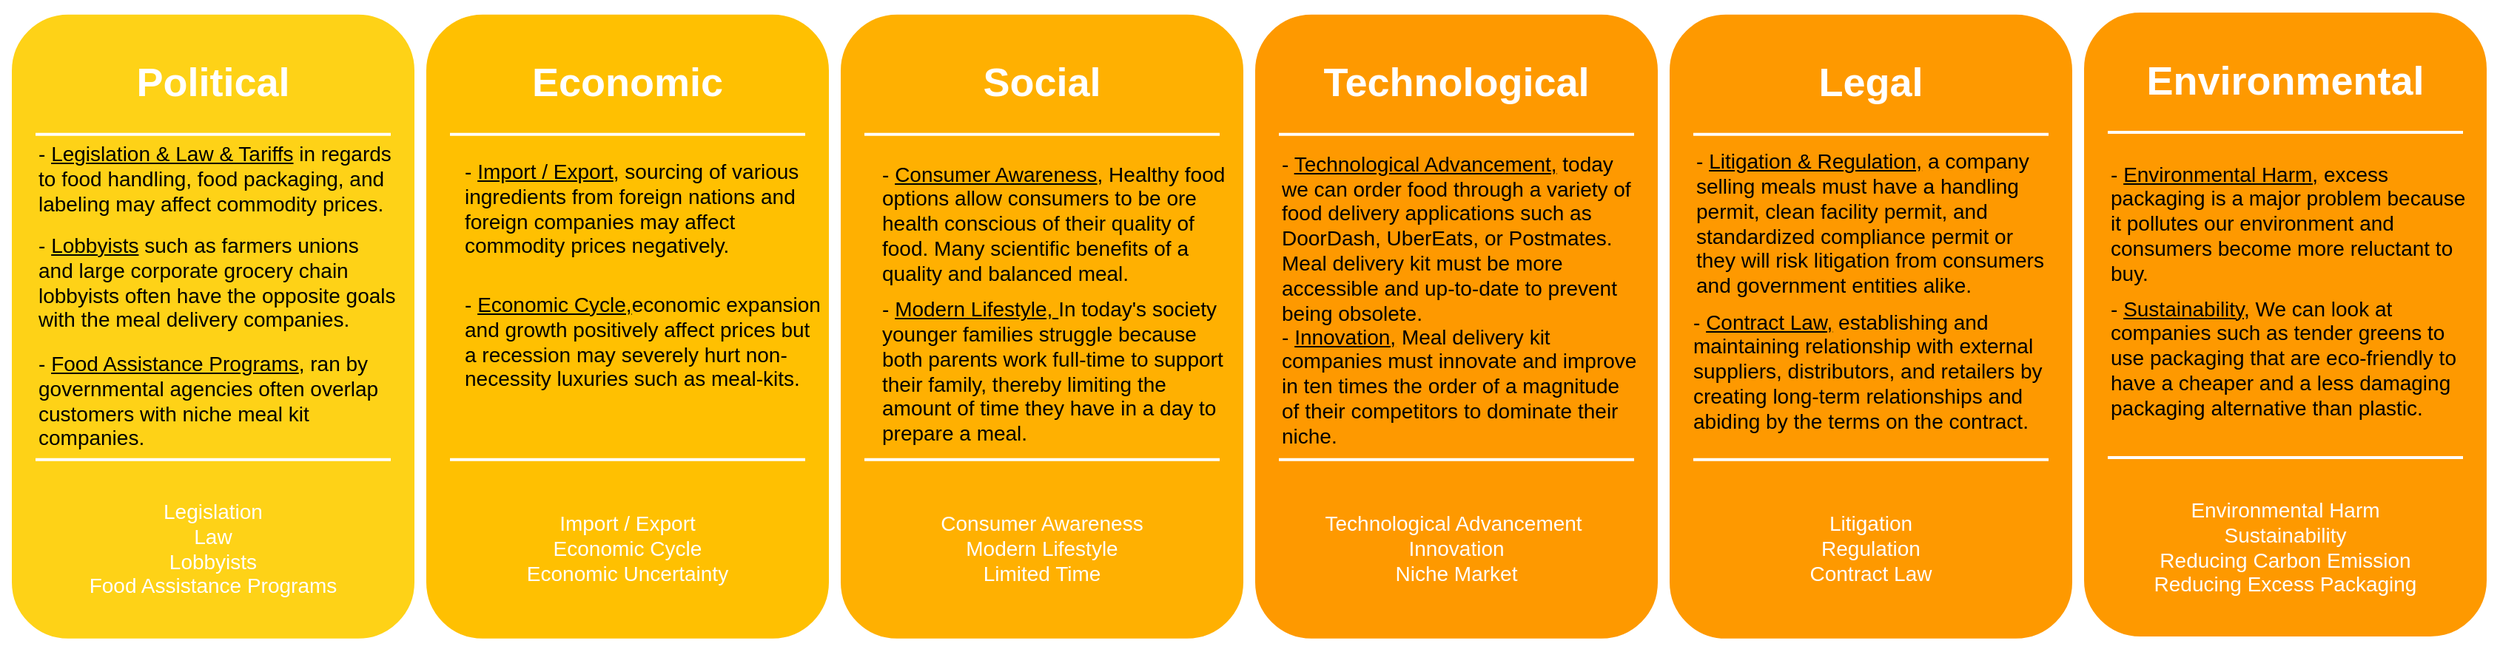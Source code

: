<mxfile version="12.5.5" type="device"><diagram name="Page-1" id="12e1b939-464a-85fe-373e-61e167be1490"><mxGraphModel dx="1449" dy="652" grid="1" gridSize="10" guides="1" tooltips="1" connect="1" arrows="1" fold="1" page="1" pageScale="1.5" pageWidth="1169" pageHeight="826" background="#ffffff" math="0" shadow="0"><root><mxCell id="0"/><mxCell id="1" parent="0"/><mxCell id="60da8b9f42644d3a-2" value="" style="whiteSpace=wrap;html=1;rounded=1;shadow=0;strokeWidth=8;fontSize=20;align=center;fillColor=#FED217;strokeColor=#FFFFFF;" parent="1" vertex="1"><mxGeometry x="60" y="403.91" width="280" height="430" as="geometry"/></mxCell><mxCell id="60da8b9f42644d3a-3" value="Political" style="text;html=1;strokeColor=none;fillColor=none;align=center;verticalAlign=middle;whiteSpace=wrap;rounded=0;shadow=0;fontSize=27;fontColor=#FFFFFF;fontStyle=1" parent="1" vertex="1"><mxGeometry x="60" y="423.91" width="280" height="60" as="geometry"/></mxCell><mxCell id="60da8b9f42644d3a-4" value="Legislation&lt;br&gt;Law&lt;br&gt;Lobbyists&lt;br&gt;Food Assistance Programs" style="text;html=1;strokeColor=none;fillColor=none;align=center;verticalAlign=middle;whiteSpace=wrap;rounded=0;shadow=0;fontSize=14;fontColor=#FFFFFF;" parent="1" vertex="1"><mxGeometry x="60" y="723.91" width="280" height="90" as="geometry"/></mxCell><mxCell id="60da8b9f42644d3a-6" value="" style="line;strokeWidth=2;html=1;rounded=0;shadow=0;fontSize=27;align=center;fillColor=none;strokeColor=#FFFFFF;" parent="1" vertex="1"><mxGeometry x="80" y="483.91" width="240" height="10" as="geometry"/></mxCell><mxCell id="60da8b9f42644d3a-7" value="" style="line;strokeWidth=2;html=1;rounded=0;shadow=0;fontSize=27;align=center;fillColor=none;strokeColor=#FFFFFF;" parent="1" vertex="1"><mxGeometry x="80" y="703.91" width="240" height="10" as="geometry"/></mxCell><mxCell id="60da8b9f42644d3a-17" value="" style="whiteSpace=wrap;html=1;rounded=1;shadow=0;strokeWidth=8;fontSize=20;align=center;fillColor=#FFC001;strokeColor=#FFFFFF;" parent="1" vertex="1"><mxGeometry x="340" y="403.91" width="280" height="430" as="geometry"/></mxCell><mxCell id="60da8b9f42644d3a-18" value="Economic" style="text;html=1;strokeColor=none;fillColor=none;align=center;verticalAlign=middle;whiteSpace=wrap;rounded=0;shadow=0;fontSize=27;fontColor=#FFFFFF;fontStyle=1" parent="1" vertex="1"><mxGeometry x="340" y="423.91" width="280" height="60" as="geometry"/></mxCell><mxCell id="60da8b9f42644d3a-19" value="Import / Export&lt;br&gt;Economic Cycle&lt;br&gt;Economic Uncertainty" style="text;html=1;strokeColor=none;fillColor=none;align=center;verticalAlign=middle;whiteSpace=wrap;rounded=0;shadow=0;fontSize=14;fontColor=#FFFFFF;" parent="1" vertex="1"><mxGeometry x="340" y="723.91" width="280" height="90" as="geometry"/></mxCell><mxCell id="60da8b9f42644d3a-20" value="" style="line;strokeWidth=2;html=1;rounded=0;shadow=0;fontSize=27;align=center;fillColor=none;strokeColor=#FFFFFF;" parent="1" vertex="1"><mxGeometry x="360" y="483.91" width="240" height="10" as="geometry"/></mxCell><mxCell id="60da8b9f42644d3a-21" value="" style="line;strokeWidth=2;html=1;rounded=0;shadow=0;fontSize=27;align=center;fillColor=none;strokeColor=#FFFFFF;" parent="1" vertex="1"><mxGeometry x="360" y="703.91" width="240" height="10" as="geometry"/></mxCell><mxCell id="60da8b9f42644d3a-24" value="" style="whiteSpace=wrap;html=1;rounded=1;shadow=0;strokeWidth=8;fontSize=20;align=center;fillColor=#FFB001;strokeColor=#FFFFFF;" parent="1" vertex="1"><mxGeometry x="620" y="403.91" width="280" height="430" as="geometry"/></mxCell><mxCell id="60da8b9f42644d3a-25" value="Social" style="text;html=1;strokeColor=none;fillColor=none;align=center;verticalAlign=middle;whiteSpace=wrap;rounded=0;shadow=0;fontSize=27;fontColor=#FFFFFF;fontStyle=1" parent="1" vertex="1"><mxGeometry x="620" y="423.91" width="280" height="60" as="geometry"/></mxCell><mxCell id="60da8b9f42644d3a-26" value="Consumer Awareness&lt;br&gt;Modern Lifestyle&lt;br&gt;Limited Time" style="text;html=1;strokeColor=none;fillColor=none;align=center;verticalAlign=middle;whiteSpace=wrap;rounded=0;shadow=0;fontSize=14;fontColor=#FFFFFF;" parent="1" vertex="1"><mxGeometry x="620" y="723.91" width="280" height="90" as="geometry"/></mxCell><mxCell id="60da8b9f42644d3a-27" value="" style="line;strokeWidth=2;html=1;rounded=0;shadow=0;fontSize=27;align=center;fillColor=none;strokeColor=#FFFFFF;" parent="1" vertex="1"><mxGeometry x="640" y="483.91" width="240" height="10" as="geometry"/></mxCell><mxCell id="60da8b9f42644d3a-28" value="" style="line;strokeWidth=2;html=1;rounded=0;shadow=0;fontSize=27;align=center;fillColor=none;strokeColor=#FFFFFF;" parent="1" vertex="1"><mxGeometry x="640" y="703.91" width="240" height="10" as="geometry"/></mxCell><mxCell id="60da8b9f42644d3a-31" value="" style="whiteSpace=wrap;html=1;rounded=1;shadow=0;strokeWidth=8;fontSize=20;align=center;fillColor=#FE9900;strokeColor=#FFFFFF;" parent="1" vertex="1"><mxGeometry x="900" y="403.91" width="280" height="430" as="geometry"/></mxCell><mxCell id="60da8b9f42644d3a-32" value="Technological" style="text;html=1;strokeColor=none;fillColor=none;align=center;verticalAlign=middle;whiteSpace=wrap;rounded=0;shadow=0;fontSize=27;fontColor=#FFFFFF;fontStyle=1" parent="1" vertex="1"><mxGeometry x="900" y="423.91" width="280" height="60" as="geometry"/></mxCell><mxCell id="60da8b9f42644d3a-33" value="Technological Advancement&amp;nbsp;&lt;br&gt;Innovation&lt;br&gt;Niche Market" style="text;html=1;strokeColor=none;fillColor=none;align=center;verticalAlign=middle;whiteSpace=wrap;rounded=0;shadow=0;fontSize=14;fontColor=#FFFFFF;" parent="1" vertex="1"><mxGeometry x="900" y="723.91" width="280" height="90" as="geometry"/></mxCell><mxCell id="60da8b9f42644d3a-34" value="" style="line;strokeWidth=2;html=1;rounded=0;shadow=0;fontSize=27;align=center;fillColor=none;strokeColor=#FFFFFF;" parent="1" vertex="1"><mxGeometry x="920" y="483.91" width="240" height="10" as="geometry"/></mxCell><mxCell id="60da8b9f42644d3a-35" value="" style="line;strokeWidth=2;html=1;rounded=0;shadow=0;fontSize=27;align=center;fillColor=none;strokeColor=#FFFFFF;" parent="1" vertex="1"><mxGeometry x="920" y="703.91" width="240" height="10" as="geometry"/></mxCell><mxCell id="MJMKmPsvb-leVg-0CwQ_-4" value="" style="whiteSpace=wrap;html=1;rounded=1;shadow=0;strokeWidth=8;fontSize=20;align=center;fillColor=#FE9900;strokeColor=#FFFFFF;" parent="1" vertex="1"><mxGeometry x="1180" y="403.91" width="280" height="430" as="geometry"/></mxCell><mxCell id="MJMKmPsvb-leVg-0CwQ_-5" value="Legal" style="text;html=1;strokeColor=none;fillColor=none;align=center;verticalAlign=middle;whiteSpace=wrap;rounded=0;shadow=0;fontSize=27;fontColor=#FFFFFF;fontStyle=1" parent="1" vertex="1"><mxGeometry x="1180" y="423.91" width="280" height="60" as="geometry"/></mxCell><mxCell id="MJMKmPsvb-leVg-0CwQ_-6" value="Litigation&lt;br&gt;Regulation&lt;br&gt;Contract Law" style="text;html=1;strokeColor=none;fillColor=none;align=center;verticalAlign=middle;whiteSpace=wrap;rounded=0;shadow=0;fontSize=14;fontColor=#FFFFFF;" parent="1" vertex="1"><mxGeometry x="1180" y="723.91" width="280" height="90" as="geometry"/></mxCell><mxCell id="MJMKmPsvb-leVg-0CwQ_-7" value="" style="line;strokeWidth=2;html=1;rounded=0;shadow=0;fontSize=27;align=center;fillColor=none;strokeColor=#FFFFFF;" parent="1" vertex="1"><mxGeometry x="1200" y="483.91" width="240" height="10" as="geometry"/></mxCell><mxCell id="MJMKmPsvb-leVg-0CwQ_-8" value="" style="line;strokeWidth=2;html=1;rounded=0;shadow=0;fontSize=27;align=center;fillColor=none;strokeColor=#FFFFFF;" parent="1" vertex="1"><mxGeometry x="1200" y="703.91" width="240" height="10" as="geometry"/></mxCell><mxCell id="MJMKmPsvb-leVg-0CwQ_-11" value="" style="whiteSpace=wrap;html=1;rounded=1;shadow=0;strokeWidth=8;fontSize=20;align=center;fillColor=#FE9900;strokeColor=#FFFFFF;" parent="1" vertex="1"><mxGeometry x="1460" y="402.5" width="280" height="430" as="geometry"/></mxCell><mxCell id="MJMKmPsvb-leVg-0CwQ_-12" value="Environmental" style="text;html=1;strokeColor=none;fillColor=none;align=center;verticalAlign=middle;whiteSpace=wrap;rounded=0;shadow=0;fontSize=27;fontColor=#FFFFFF;fontStyle=1" parent="1" vertex="1"><mxGeometry x="1460" y="422.5" width="280" height="60" as="geometry"/></mxCell><mxCell id="MJMKmPsvb-leVg-0CwQ_-13" value="Environmental Harm&lt;br&gt;Sustainability&lt;br&gt;Reducing Carbon Emission&lt;br&gt;Reducing Excess Packaging" style="text;html=1;strokeColor=none;fillColor=none;align=center;verticalAlign=middle;whiteSpace=wrap;rounded=0;shadow=0;fontSize=14;fontColor=#FFFFFF;" parent="1" vertex="1"><mxGeometry x="1460" y="722.5" width="280" height="90" as="geometry"/></mxCell><mxCell id="MJMKmPsvb-leVg-0CwQ_-14" value="" style="line;strokeWidth=2;html=1;rounded=0;shadow=0;fontSize=27;align=center;fillColor=none;strokeColor=#FFFFFF;" parent="1" vertex="1"><mxGeometry x="1480" y="482.5" width="240" height="10" as="geometry"/></mxCell><mxCell id="MJMKmPsvb-leVg-0CwQ_-15" value="" style="line;strokeWidth=2;html=1;rounded=0;shadow=0;fontSize=27;align=center;fillColor=none;strokeColor=#FFFFFF;" parent="1" vertex="1"><mxGeometry x="1480" y="702.5" width="240" height="10" as="geometry"/></mxCell><mxCell id="MJMKmPsvb-leVg-0CwQ_-22" value="&lt;font style=&quot;font-size: 14px&quot;&gt;- &lt;u&gt;Legislation &amp;amp; Law &amp;amp; Tariffs&lt;/u&gt; in regards to food handling, food packaging, and labeling may affect commodity prices.&amp;nbsp;&lt;/font&gt;" style="text;html=1;strokeColor=none;fillColor=none;align=left;verticalAlign=middle;whiteSpace=wrap;rounded=0;" parent="1" vertex="1"><mxGeometry x="80" y="498.91" width="244" height="40" as="geometry"/></mxCell><mxCell id="MJMKmPsvb-leVg-0CwQ_-24" value="&lt;span style=&quot;font-size: 14px&quot;&gt;- &lt;u&gt;Lobbyists&lt;/u&gt; such as farmers unions and large corporate grocery chain lobbyists often have the opposite goals with the meal delivery companies.&amp;nbsp;&lt;/span&gt;" style="text;html=1;strokeColor=none;fillColor=none;align=left;verticalAlign=middle;whiteSpace=wrap;rounded=0;" parent="1" vertex="1"><mxGeometry x="80" y="568.91" width="244" height="40" as="geometry"/></mxCell><mxCell id="MJMKmPsvb-leVg-0CwQ_-25" value="&lt;span style=&quot;font-size: 14px&quot;&gt;- &lt;u&gt;Food Assistance&amp;nbsp;Programs&lt;/u&gt;, ran by governmental agencies often overlap customers with niche meal kit companies.&amp;nbsp;&lt;/span&gt;" style="text;html=1;strokeColor=none;fillColor=none;align=left;verticalAlign=middle;whiteSpace=wrap;rounded=0;" parent="1" vertex="1"><mxGeometry x="80" y="648.91" width="244" height="40" as="geometry"/></mxCell><mxCell id="MJMKmPsvb-leVg-0CwQ_-28" value="&lt;span style=&quot;font-size: 14px&quot;&gt;- &lt;/span&gt;&lt;u style=&quot;font-size: 14px&quot;&gt;Economic Cycle,&lt;/u&gt;&lt;span style=&quot;font-size: 14px&quot;&gt;economic expansion and growth positively affect prices but a recession may severely&amp;nbsp;hurt non-necessity&amp;nbsp;luxuries such as meal-kits.&lt;/span&gt;" style="text;html=1;strokeColor=none;fillColor=none;align=left;verticalAlign=middle;whiteSpace=wrap;rounded=0;" parent="1" vertex="1"><mxGeometry x="368" y="608.91" width="244" height="40" as="geometry"/></mxCell><mxCell id="MJMKmPsvb-leVg-0CwQ_-29" value="&lt;span style=&quot;font-size: 14px&quot;&gt;- &lt;u&gt;Import / Export&lt;/u&gt;, sourcing of various ingredients from foreign nations and foreign companies may affect commodity prices negatively.&amp;nbsp;&lt;/span&gt;" style="text;html=1;strokeColor=none;fillColor=none;align=left;verticalAlign=middle;whiteSpace=wrap;rounded=0;" parent="1" vertex="1"><mxGeometry x="368" y="518.91" width="244" height="40" as="geometry"/></mxCell><mxCell id="MJMKmPsvb-leVg-0CwQ_-30" value="&lt;span style=&quot;font-size: 14px&quot;&gt;- &lt;u&gt;Modern Lifestyle, &lt;/u&gt;In today's society younger families struggle because both parents work full-time to support their family, thereby limiting the amount of time they have in a day to prepare a meal.&lt;/span&gt;" style="text;html=1;strokeColor=none;fillColor=none;align=left;verticalAlign=middle;whiteSpace=wrap;rounded=0;" parent="1" vertex="1"><mxGeometry x="650" y="628.91" width="244" height="40" as="geometry"/></mxCell><mxCell id="MJMKmPsvb-leVg-0CwQ_-31" value="&lt;span style=&quot;font-size: 14px&quot;&gt;- &lt;u&gt;Consumer Awareness&lt;/u&gt;, Healthy food options allow consumers to be ore health conscious of their quality of food. Many scientific benefits of a quality and balanced meal.&amp;nbsp;&lt;/span&gt;" style="text;html=1;strokeColor=none;fillColor=none;align=left;verticalAlign=middle;whiteSpace=wrap;rounded=0;" parent="1" vertex="1"><mxGeometry x="650" y="528.91" width="244" height="40" as="geometry"/></mxCell><mxCell id="MJMKmPsvb-leVg-0CwQ_-32" value="&lt;span style=&quot;font-size: 14px&quot;&gt;- &lt;u&gt;Technological Advancement,&lt;/u&gt;&amp;nbsp;today we can order food through a variety of food delivery applications such as DoorDash, UberEats, or Postmates. Meal delivery kit must be more accessible and up-to-date to prevent being obsolete.&amp;nbsp;&amp;nbsp;&amp;nbsp;&lt;/span&gt;" style="text;html=1;strokeColor=none;fillColor=none;align=left;verticalAlign=middle;whiteSpace=wrap;rounded=0;" parent="1" vertex="1"><mxGeometry x="920" y="538.91" width="244" height="40" as="geometry"/></mxCell><mxCell id="MJMKmPsvb-leVg-0CwQ_-33" value="&lt;span style=&quot;font-size: 14px&quot;&gt;- &lt;u&gt;Innovation,&lt;/u&gt;&amp;nbsp;Meal delivery kit companies must innovate and improve in ten times the order of a magnitude of their competitors to dominate their&amp;nbsp; niche.&amp;nbsp;&lt;/span&gt;" style="text;html=1;strokeColor=none;fillColor=none;align=left;verticalAlign=middle;whiteSpace=wrap;rounded=0;" parent="1" vertex="1"><mxGeometry x="920" y="638.91" width="244" height="40" as="geometry"/></mxCell><mxCell id="MJMKmPsvb-leVg-0CwQ_-34" value="&lt;span style=&quot;font-size: 14px&quot;&gt;- &lt;u&gt;Litigation &amp;amp; Regulation,&lt;/u&gt;&amp;nbsp;a company selling meals must have a handling permit, clean facility permit, and standardized compliance permit or they will risk litigation from consumers and government entities alike.&amp;nbsp;&amp;nbsp;&amp;nbsp;&lt;/span&gt;" style="text;html=1;strokeColor=none;fillColor=none;align=left;verticalAlign=middle;whiteSpace=wrap;rounded=0;" parent="1" vertex="1"><mxGeometry x="1200" y="528.91" width="244" height="40" as="geometry"/></mxCell><mxCell id="MJMKmPsvb-leVg-0CwQ_-35" value="&lt;span style=&quot;font-size: 14px&quot;&gt;- &lt;u&gt;Contract Law,&lt;/u&gt;&amp;nbsp;establishing and maintaining relationship with external suppliers, distributors, and retailers by creating long-term relationships and abiding by the terms on the contract.&lt;/span&gt;" style="text;html=1;strokeColor=none;fillColor=none;align=left;verticalAlign=middle;whiteSpace=wrap;rounded=0;" parent="1" vertex="1"><mxGeometry x="1198" y="628.91" width="244" height="40" as="geometry"/></mxCell><mxCell id="MJMKmPsvb-leVg-0CwQ_-36" value="&lt;span style=&quot;font-size: 14px&quot;&gt;-&amp;nbsp;&lt;/span&gt;&lt;u&gt;&lt;span style=&quot;font-size: 14px&quot;&gt;Environmental&amp;nbsp;Harm,&lt;/span&gt;&lt;/u&gt;&lt;span style=&quot;font-size: 14px&quot;&gt;&amp;nbsp;excess packaging is a major problem because it pollutes our environment and consumers become more reluctant to buy.&amp;nbsp;&amp;nbsp;&lt;br&gt;&lt;/span&gt;" style="text;html=1;strokeColor=none;fillColor=none;align=left;verticalAlign=middle;whiteSpace=wrap;rounded=0;" parent="1" vertex="1"><mxGeometry x="1480" y="528.91" width="244" height="40" as="geometry"/></mxCell><mxCell id="MJMKmPsvb-leVg-0CwQ_-37" value="&lt;span style=&quot;font-size: 14px&quot;&gt;- &lt;u&gt;Sustainability,&lt;/u&gt;&amp;nbsp;We can look at companies such as tender greens to use packaging that are eco-friendly to have a cheaper and a less damaging packaging alternative than plastic.&amp;nbsp;&lt;br&gt;&lt;/span&gt;" style="text;html=1;strokeColor=none;fillColor=none;align=left;verticalAlign=middle;whiteSpace=wrap;rounded=0;" parent="1" vertex="1"><mxGeometry x="1480" y="620" width="244" height="40" as="geometry"/></mxCell></root></mxGraphModel></diagram></mxfile>